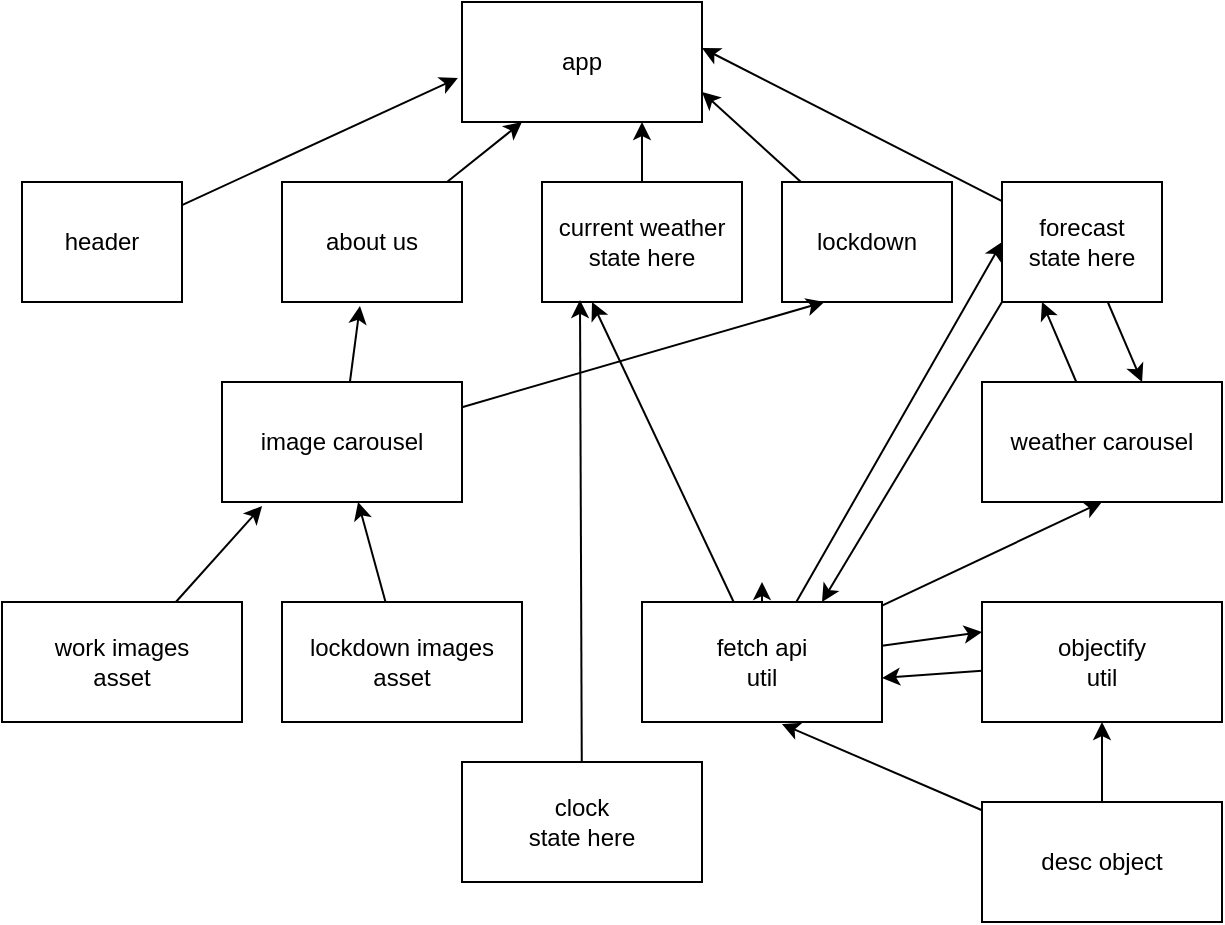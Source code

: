 <mxfile>
    <diagram id="fEqiCPu_f23XCMcsBvCc" name="Page-1">
        <mxGraphModel dx="662" dy="359" grid="1" gridSize="10" guides="1" tooltips="1" connect="1" arrows="1" fold="1" page="1" pageScale="1" pageWidth="850" pageHeight="1100" math="0" shadow="0">
            <root>
                <mxCell id="0"/>
                <mxCell id="1" parent="0"/>
                <mxCell id="2" value="app" style="rounded=0;whiteSpace=wrap;html=1;fontFamily=Helvetica;" vertex="1" parent="1">
                    <mxGeometry x="250" y="10" width="120" height="60" as="geometry"/>
                </mxCell>
                <mxCell id="15" style="edgeStyle=none;html=1;entryX=-0.017;entryY=0.633;entryDx=0;entryDy=0;entryPerimeter=0;fontFamily=Helvetica;" edge="1" parent="1" source="4" target="2">
                    <mxGeometry relative="1" as="geometry"/>
                </mxCell>
                <mxCell id="4" value="header" style="whiteSpace=wrap;html=1;fontFamily=Helvetica;" vertex="1" parent="1">
                    <mxGeometry x="30" y="100" width="80" height="60" as="geometry"/>
                </mxCell>
                <mxCell id="14" style="edgeStyle=none;html=1;entryX=0.25;entryY=1;entryDx=0;entryDy=0;fontFamily=Helvetica;" edge="1" parent="1" source="5" target="2">
                    <mxGeometry relative="1" as="geometry"/>
                </mxCell>
                <mxCell id="5" value="about us" style="whiteSpace=wrap;html=1;fontFamily=Helvetica;" vertex="1" parent="1">
                    <mxGeometry x="160" y="100" width="90" height="60" as="geometry"/>
                </mxCell>
                <mxCell id="13" style="edgeStyle=none;html=1;entryX=0.75;entryY=1;entryDx=0;entryDy=0;fontFamily=Helvetica;" edge="1" parent="1" source="6" target="2">
                    <mxGeometry relative="1" as="geometry"/>
                </mxCell>
                <mxCell id="6" value="current weather&lt;br&gt;state here" style="whiteSpace=wrap;html=1;fontFamily=Helvetica;" vertex="1" parent="1">
                    <mxGeometry x="290" y="100" width="100" height="60" as="geometry"/>
                </mxCell>
                <mxCell id="12" style="edgeStyle=none;html=1;entryX=1;entryY=0.75;entryDx=0;entryDy=0;fontFamily=Helvetica;" edge="1" parent="1" source="7" target="2">
                    <mxGeometry relative="1" as="geometry"/>
                </mxCell>
                <mxCell id="7" value="lockdown" style="whiteSpace=wrap;html=1;fontFamily=Helvetica;" vertex="1" parent="1">
                    <mxGeometry x="410" y="100" width="85" height="60" as="geometry"/>
                </mxCell>
                <mxCell id="11" style="edgeStyle=none;html=1;entryX=1;entryY=0.383;entryDx=0;entryDy=0;entryPerimeter=0;fontFamily=Helvetica;" edge="1" parent="1" source="8" target="2">
                    <mxGeometry relative="1" as="geometry"/>
                </mxCell>
                <mxCell id="39" style="edgeStyle=none;html=1;entryX=0.75;entryY=0;entryDx=0;entryDy=0;fontFamily=Helvetica;exitX=0;exitY=1;exitDx=0;exitDy=0;" edge="1" parent="1" source="8" target="22">
                    <mxGeometry relative="1" as="geometry"/>
                </mxCell>
                <mxCell id="40" style="edgeStyle=none;html=1;entryX=0.667;entryY=0;entryDx=0;entryDy=0;entryPerimeter=0;fontFamily=Helvetica;" edge="1" parent="1" source="8" target="19">
                    <mxGeometry relative="1" as="geometry"/>
                </mxCell>
                <mxCell id="8" value="forecast&lt;br&gt;state here" style="whiteSpace=wrap;html=1;fontFamily=Helvetica;" vertex="1" parent="1">
                    <mxGeometry x="520" y="100" width="80" height="60" as="geometry"/>
                </mxCell>
                <mxCell id="17" style="edgeStyle=none;html=1;entryX=0.433;entryY=1.033;entryDx=0;entryDy=0;entryPerimeter=0;fontFamily=Helvetica;" edge="1" parent="1" source="16" target="5">
                    <mxGeometry relative="1" as="geometry"/>
                </mxCell>
                <mxCell id="18" style="edgeStyle=none;html=1;entryX=0.25;entryY=1;entryDx=0;entryDy=0;fontFamily=Helvetica;" edge="1" parent="1" source="16" target="7">
                    <mxGeometry relative="1" as="geometry"/>
                </mxCell>
                <mxCell id="16" value="image carousel" style="whiteSpace=wrap;html=1;fontFamily=Helvetica;" vertex="1" parent="1">
                    <mxGeometry x="130" y="200" width="120" height="60" as="geometry"/>
                </mxCell>
                <mxCell id="21" style="edgeStyle=none;html=1;entryX=0.25;entryY=1;entryDx=0;entryDy=0;fontFamily=Helvetica;" edge="1" parent="1" source="19" target="8">
                    <mxGeometry relative="1" as="geometry"/>
                </mxCell>
                <mxCell id="19" value="weather carousel" style="whiteSpace=wrap;html=1;fontFamily=Helvetica;" vertex="1" parent="1">
                    <mxGeometry x="510" y="200" width="120" height="60" as="geometry"/>
                </mxCell>
                <mxCell id="23" style="edgeStyle=none;html=1;entryX=0.5;entryY=1;entryDx=0;entryDy=0;fontFamily=Helvetica;" edge="1" parent="1" source="22" target="19">
                    <mxGeometry relative="1" as="geometry"/>
                </mxCell>
                <mxCell id="24" style="edgeStyle=none;html=1;fontFamily=Helvetica;" edge="1" parent="1" source="22">
                    <mxGeometry relative="1" as="geometry">
                        <mxPoint x="400" y="300" as="targetPoint"/>
                    </mxGeometry>
                </mxCell>
                <mxCell id="25" style="edgeStyle=none;html=1;entryX=0.25;entryY=1;entryDx=0;entryDy=0;fontFamily=Helvetica;" edge="1" parent="1" source="22" target="6">
                    <mxGeometry relative="1" as="geometry"/>
                </mxCell>
                <mxCell id="27" style="edgeStyle=none;html=1;entryX=0;entryY=0.25;entryDx=0;entryDy=0;fontFamily=Helvetica;" edge="1" parent="1" source="22" target="26">
                    <mxGeometry relative="1" as="geometry"/>
                </mxCell>
                <mxCell id="38" style="edgeStyle=none;html=1;entryX=0;entryY=0.5;entryDx=0;entryDy=0;fontFamily=Helvetica;" edge="1" parent="1" source="22" target="8">
                    <mxGeometry relative="1" as="geometry"/>
                </mxCell>
                <mxCell id="22" value="fetch api&lt;br&gt;util" style="whiteSpace=wrap;html=1;fontFamily=Helvetica;" vertex="1" parent="1">
                    <mxGeometry x="340" y="310" width="120" height="60" as="geometry"/>
                </mxCell>
                <mxCell id="28" style="edgeStyle=none;html=1;entryX=1;entryY=0.633;entryDx=0;entryDy=0;entryPerimeter=0;fontFamily=Helvetica;" edge="1" parent="1" source="26" target="22">
                    <mxGeometry relative="1" as="geometry"/>
                </mxCell>
                <mxCell id="26" value="objectify&lt;br&gt;util" style="whiteSpace=wrap;html=1;fontFamily=Helvetica;" vertex="1" parent="1">
                    <mxGeometry x="510" y="310" width="120" height="60" as="geometry"/>
                </mxCell>
                <mxCell id="30" style="edgeStyle=none;html=1;entryX=0.5;entryY=1;entryDx=0;entryDy=0;fontFamily=Helvetica;" edge="1" parent="1" source="29" target="26">
                    <mxGeometry relative="1" as="geometry"/>
                </mxCell>
                <mxCell id="31" style="edgeStyle=none;html=1;entryX=0.583;entryY=1.017;entryDx=0;entryDy=0;entryPerimeter=0;fontFamily=Helvetica;" edge="1" parent="1" source="29" target="22">
                    <mxGeometry relative="1" as="geometry"/>
                </mxCell>
                <mxCell id="29" value="desc object" style="whiteSpace=wrap;html=1;fontFamily=Helvetica;" vertex="1" parent="1">
                    <mxGeometry x="510" y="410" width="120" height="60" as="geometry"/>
                </mxCell>
                <mxCell id="34" style="edgeStyle=none;html=1;entryX=0.167;entryY=1.033;entryDx=0;entryDy=0;entryPerimeter=0;fontFamily=Helvetica;" edge="1" parent="1" source="32" target="16">
                    <mxGeometry relative="1" as="geometry"/>
                </mxCell>
                <mxCell id="32" value="work images&lt;br&gt;asset" style="whiteSpace=wrap;html=1;fontFamily=Helvetica;" vertex="1" parent="1">
                    <mxGeometry x="20" y="310" width="120" height="60" as="geometry"/>
                </mxCell>
                <mxCell id="35" style="edgeStyle=none;html=1;entryX=0.567;entryY=1;entryDx=0;entryDy=0;entryPerimeter=0;fontFamily=Helvetica;" edge="1" parent="1" source="33" target="16">
                    <mxGeometry relative="1" as="geometry"/>
                </mxCell>
                <mxCell id="33" value="lockdown images&lt;br&gt;asset" style="whiteSpace=wrap;html=1;fontFamily=Helvetica;" vertex="1" parent="1">
                    <mxGeometry x="160" y="310" width="120" height="60" as="geometry"/>
                </mxCell>
                <mxCell id="37" style="edgeStyle=none;html=1;entryX=0.19;entryY=0.983;entryDx=0;entryDy=0;entryPerimeter=0;fontFamily=Helvetica;" edge="1" parent="1" source="36" target="6">
                    <mxGeometry relative="1" as="geometry"/>
                </mxCell>
                <mxCell id="36" value="clock&lt;br&gt;state here" style="whiteSpace=wrap;html=1;fontFamily=Helvetica;" vertex="1" parent="1">
                    <mxGeometry x="250" y="390" width="120" height="60" as="geometry"/>
                </mxCell>
            </root>
        </mxGraphModel>
    </diagram>
</mxfile>